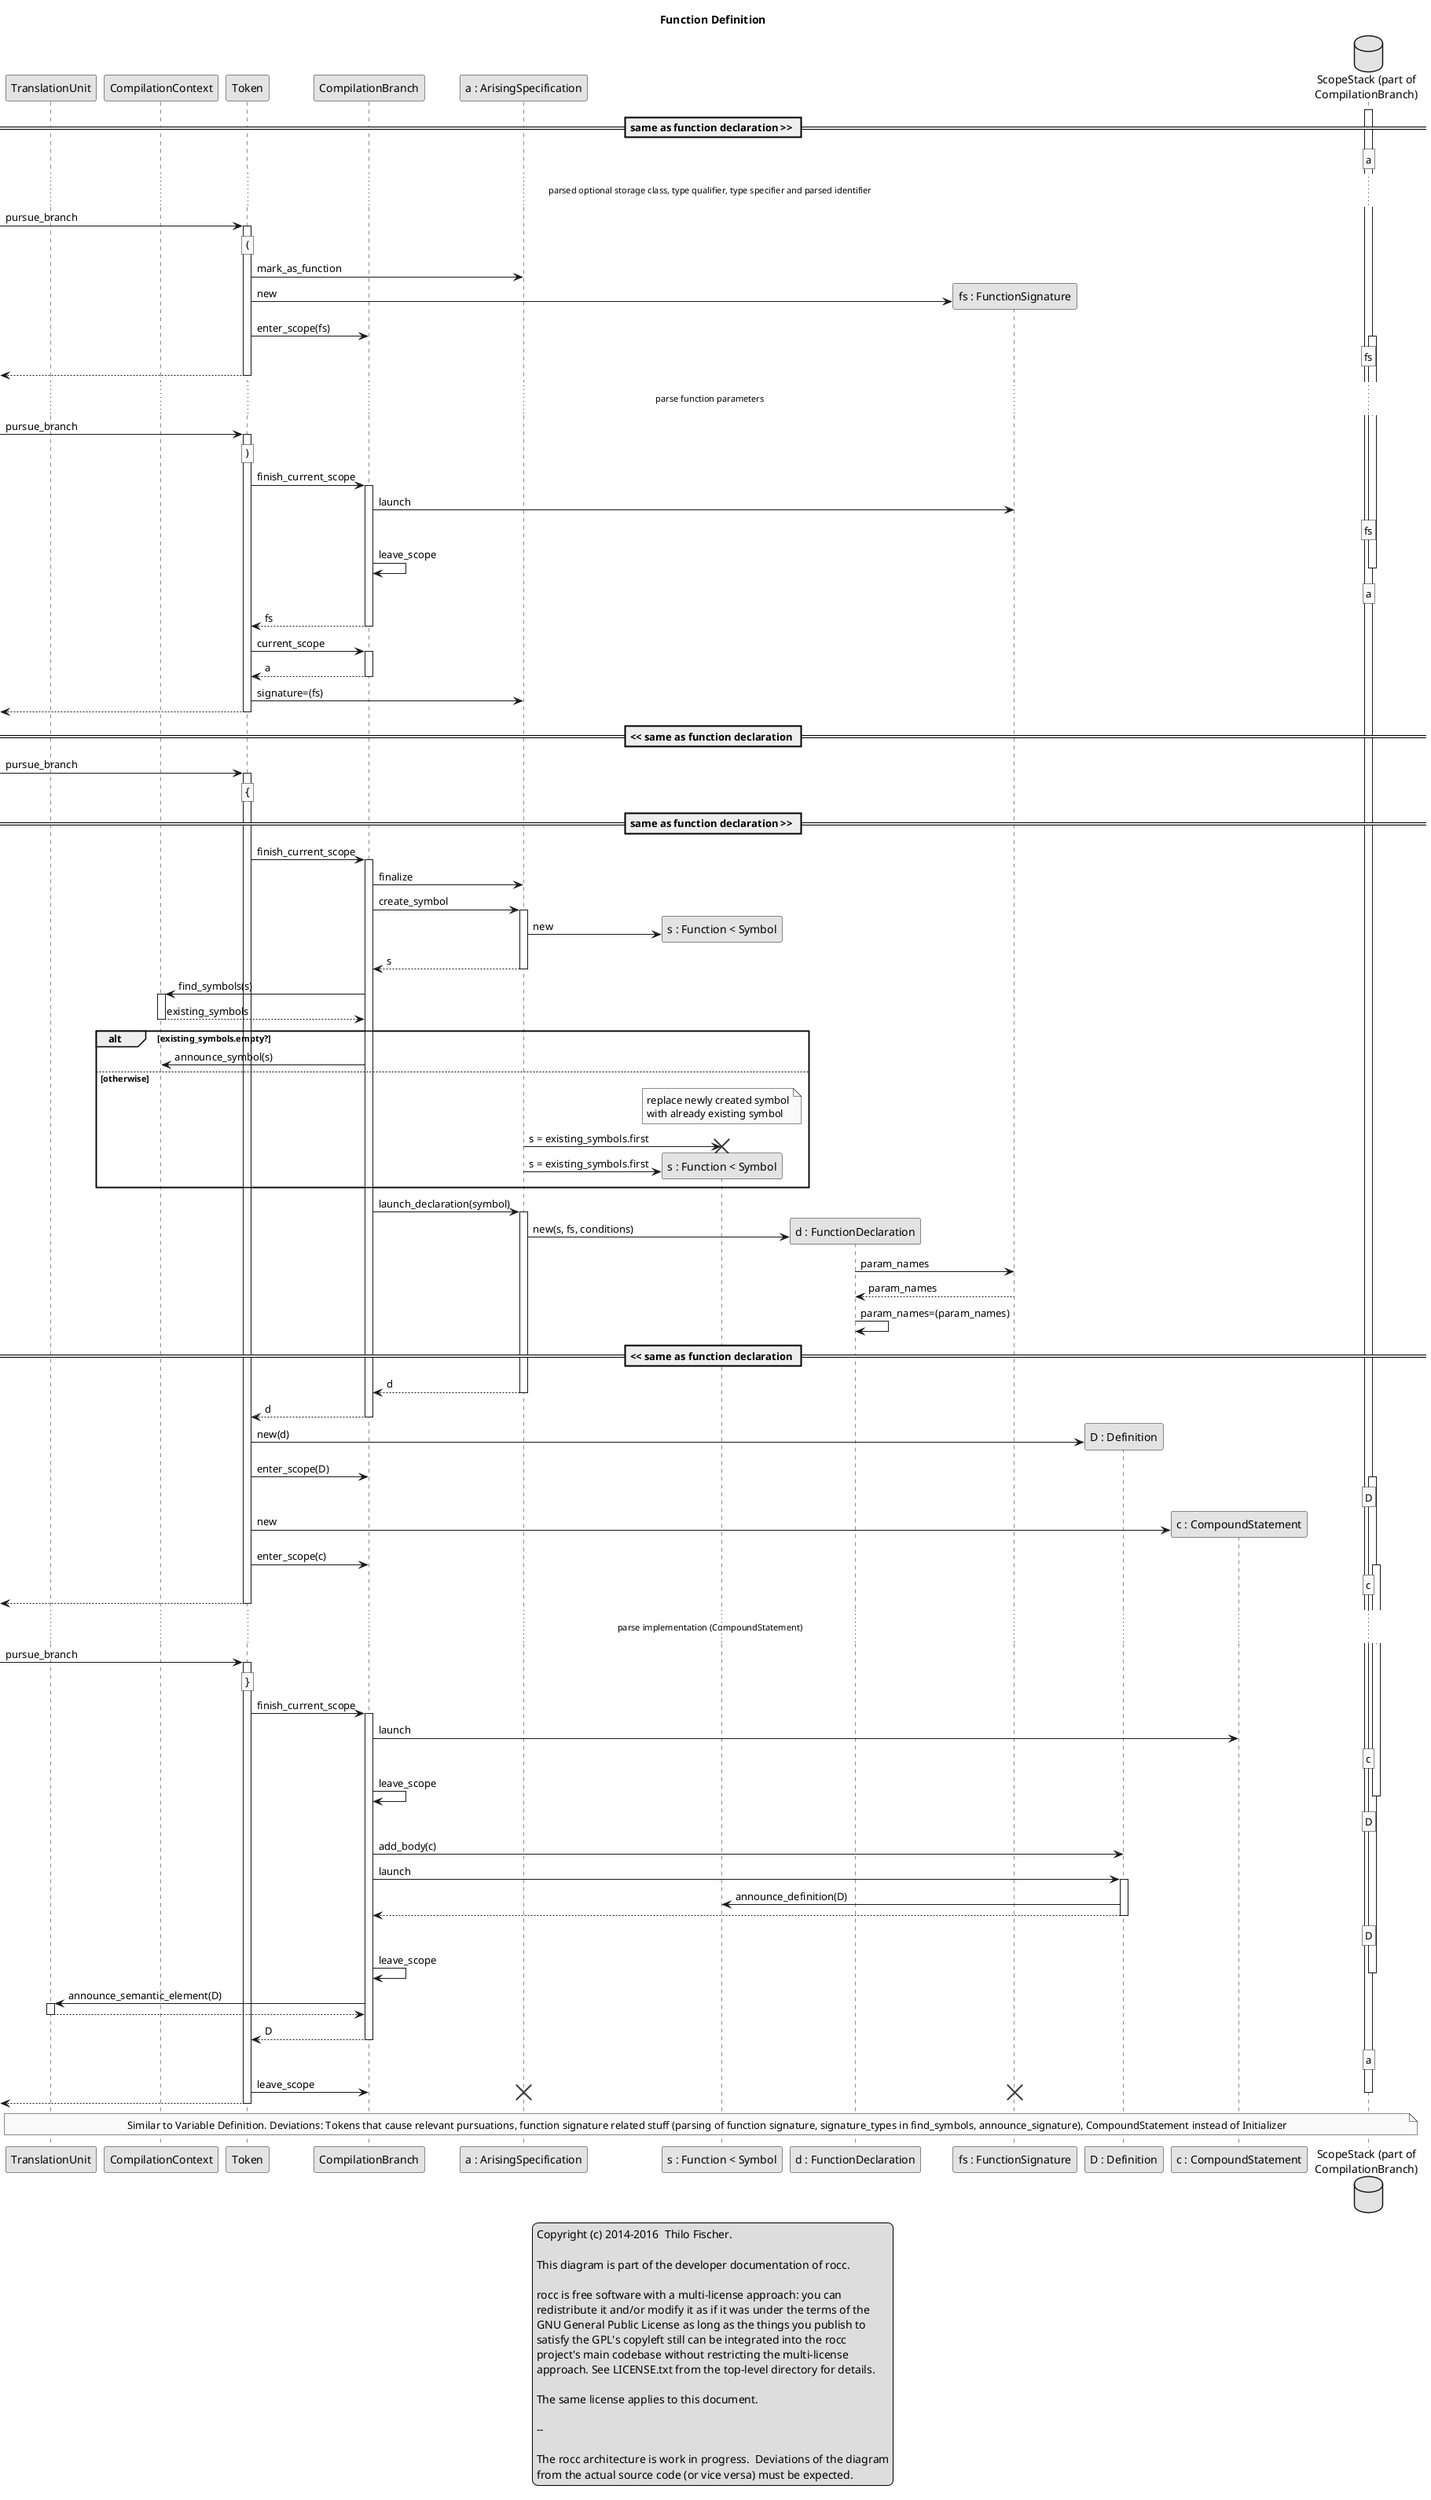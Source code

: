 @startuml

legend center
  Copyright (c) 2014-2016  Thilo Fischer.
  
  This diagram is part of the developer documentation of rocc.
 
  rocc is free software with a multi-license approach: you can
  redistribute it and/or modify it as if it was under the terms of the
  GNU General Public License as long as the things you publish to
  satisfy the GPL's copyleft still can be integrated into the rocc
  project's main codebase without restricting the multi-license
  approach. See LICENSE.txt from the top-level directory for details.
 
  The same license applies to this document.

  --

  The rocc architecture is work in progress.  Deviations of the diagram
  from the actual source code (or vice versa) must be expected.
endlegend

skinparam monochrome true

title Function Definition

participant TranslationUnit
participant CompilationContext
participant Token
participant CompilationBranch
participant "a : ArisingSpecification" as ArisingSpecification
participant "s : Function < Symbol" as Symbol
participant "d : FunctionDeclaration" as Declaration
participant "fs : FunctionSignature" as FunctionSignature
participant "D : Definition" as Definition
participant "c : CompoundStatement" as CompoundStatement
database "ScopeStack (part of\nCompilationBranch)" as ScopeStack

== same as function declaration >> ==

activate ScopeStack
rnote over ScopeStack : a

... parsed optional storage class, type qualifier, type specifier and parsed identifier ...

[-> Token : pursue_branch
rnote over Token : ""(""
activate Token

'note over ArisingSpecification : CompilationBranch#\ncurrent_scope

'Token -> CompilationBranch : current_scope
'activate CompilationBranch
'Token <-- CompilationBranch : a
'deactivate CompilationBranch

Token -> ArisingSpecification : mark_as_function

create FunctionSignature
Token -> FunctionSignature : new
Token -> CompilationBranch : enter_scope(fs)
activate ScopeStack
rnote over ScopeStack : fs
'note over FunctionSignature : CompilationBranch#\ncurrent_scope

[<-- Token
deactivate Token

... parse function parameters ...

[-> Token : pursue_branch
rnote over Token : "")""
activate Token

Token -> CompilationBranch : finish_current_scope
activate CompilationBranch
'note over FunctionSignature : CompilationBranch#\ncurrent_scope
CompilationBranch -> FunctionSignature : launch

rnote over ScopeStack : fs
CompilationBranch -> CompilationBranch : leave_scope
deactivate ScopeStack
'note over ArisingSpecification : CompilationBranch#\ncurrent_scope
rnote over ScopeStack : a

Token <-- CompilationBranch : fs
deactivate CompilationBranch

Token -> CompilationBranch : current_scope
activate CompilationBranch
Token <-- CompilationBranch : a
deactivate CompilationBranch

Token -> ArisingSpecification : signature=(fs)

[<-- Token
deactivate Token

== << same as function declaration ==

[-> Token : pursue_branch

rnote over Token : ""{""

activate Token

== same as function declaration >> ==

Token -> CompilationBranch : finish_current_scope
activate CompilationBranch

CompilationBranch -> ArisingSpecification : finalize

CompilationBranch -> ArisingSpecification : create_symbol
activate ArisingSpecification
create Symbol
ArisingSpecification -> Symbol : new
CompilationBranch <-- ArisingSpecification : s
deactivate ArisingSpecification

CompilationBranch -> CompilationContext : find_symbols(s)
activate CompilationContext
CompilationBranch <-- CompilationContext : existing_symbols
deactivate CompilationContext

alt existing_symbols.empty?

  CompilationBranch -> CompilationContext : announce_symbol(s)
  'activate CompilationContext
  'CompilationBranch <-- CompilationContext : symbol
  'deactivate CompilationContext

else otherwise

  note over Symbol : replace newly created symbol\nwith already existing symbol
  ArisingSpecification -> Symbol : s = existing_symbols.first
  destroy Symbol
  create Symbol
  ArisingSpecification -> Symbol : s = existing_symbols.first
  
end ' alt existing_symbols.empty?

'note over ArisingSpecification : CompilationBranch#\ncurrent_scope
CompilationBranch -> ArisingSpecification : launch_declaration(symbol)
activate ArisingSpecification

create Declaration
ArisingSpecification -> Declaration : new(s, fs, conditions)

Declaration -> FunctionSignature : param_names
Declaration <-- FunctionSignature : param_names
Declaration -> Declaration : param_names=(param_names)

== << same as function declaration ==

CompilationBranch <-- ArisingSpecification : d
deactivate ArisingSpecification

Token <-- CompilationBranch : d
deactivate CompilationBranch

create Definition
Token -> Definition : new(d)
Token -> CompilationBranch : enter_scope(D)
activate ScopeStack
rnote over ScopeStack : D
'note over Definition : CompilationBranch#\ncurrent_scope

create CompoundStatement
Token -> CompoundStatement : new
Token -> CompilationBranch : enter_scope(c)
activate ScopeStack
rnote over ScopeStack : c
'note over Initializer : CompilationBranch#\ncurrent_scope

[<-- Token
deactivate Token

... parse implementation (CompoundStatement) ...

[-> Token : pursue_branch
rnote over Token : ""}""

activate Token

Token -> CompilationBranch : finish_current_scope
activate CompilationBranch

'note over Initializer : CompilationBranch#\ncurrent_scope
CompilationBranch -> CompoundStatement : launch

rnote over ScopeStack : c
CompilationBranch -> CompilationBranch : leave_scope
deactivate ScopeStack
rnote over ScopeStack : D

'note over Definition : CompilationBranch#\ncurrent_scope

CompilationBranch -> Definition : add_body(c)

CompilationBranch -> Definition : launch
activate Definition

Definition -> Symbol : announce_definition(D)

CompilationBranch <-- Definition
deactivate Definition

rnote over ScopeStack : D
CompilationBranch -> CompilationBranch : leave_scope
deactivate ScopeStack

CompilationBranch -> TranslationUnit : announce_semantic_element(D)
activate TranslationUnit
CompilationBranch <-- TranslationUnit
deactivate TranslationUnit

Token <-- CompilationBranch : D
deactivate CompilationBranch

rnote over ScopeStack : a
Token -> CompilationBranch : leave_scope
deactivate ScopeStack
destroy ArisingSpecification
destroy FunctionSignature

[<-- Token
deactivate Token

note over TranslationUnit, ScopeStack
  Similar to Variable Definition. Deviations: Tokens that cause relevant pursuations, function signature related stuff (parsing of function signature, signature_types in find_symbols, announce_signature), CompoundStatement instead of Initializer
end note

@enduml

